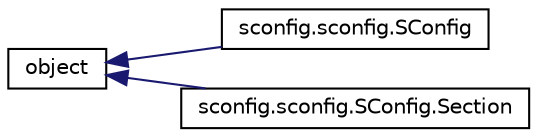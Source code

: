 digraph G
{
  edge [fontname="Helvetica",fontsize="10",labelfontname="Helvetica",labelfontsize="10"];
  node [fontname="Helvetica",fontsize="10",shape=record];
  rankdir=LR;
  Node1 [label="object",height=0.2,width=0.4,color="black", fillcolor="white", style="filled",URL="$classobject.html"];
  Node1 -> Node2 [dir=back,color="midnightblue",fontsize="10",style="solid",fontname="Helvetica"];
  Node2 [label="sconfig.sconfig.SConfig",height=0.2,width=0.4,color="black", fillcolor="white", style="filled",URL="$classsconfig_1_1sconfig_1_1SConfig.html",tooltip="A simple configuration file parser."];
  Node1 -> Node3 [dir=back,color="midnightblue",fontsize="10",style="solid",fontname="Helvetica"];
  Node3 [label="sconfig.sconfig.SConfig.Section",height=0.2,width=0.4,color="black", fillcolor="white", style="filled",URL="$classsconfig_1_1sconfig_1_1SConfig_1_1Section.html",tooltip="Inner class that represents a section in the configuration file."];
}
